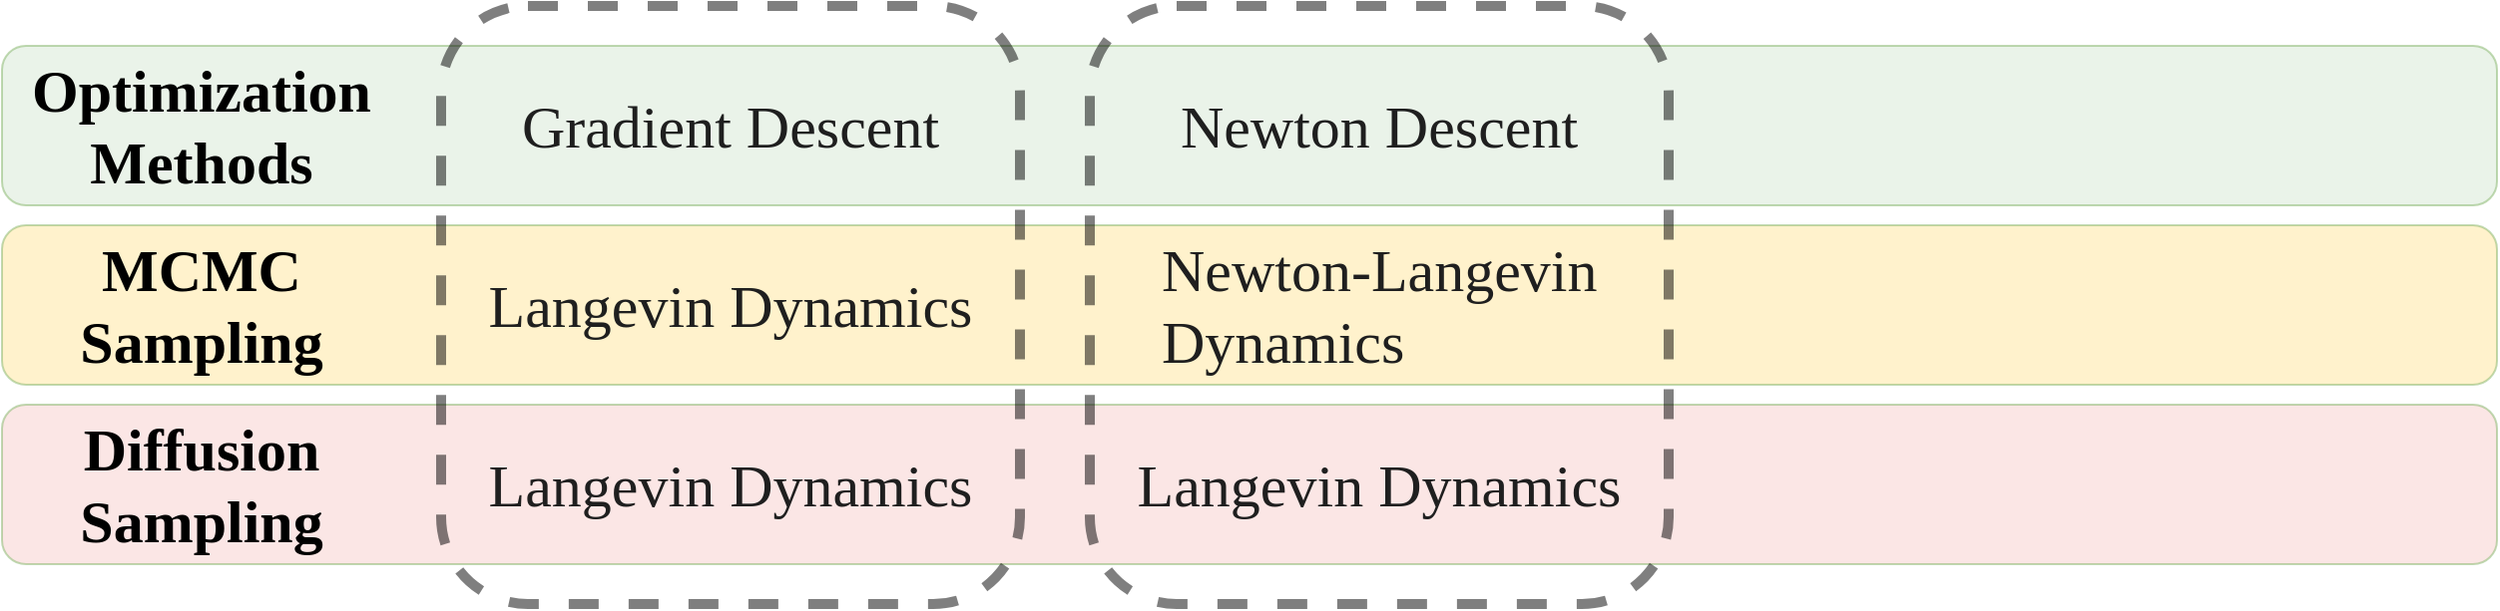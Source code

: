 <mxfile version="24.7.7">
  <diagram name="第 1 页" id="AqxzG7m0g4bZ2bkXmMBC">
    <mxGraphModel dx="1631" dy="932" grid="1" gridSize="10" guides="1" tooltips="1" connect="1" arrows="1" fold="1" page="1" pageScale="1" pageWidth="1654" pageHeight="1169" math="0" shadow="0">
      <root>
        <mxCell id="0" />
        <mxCell id="1" parent="0" />
        <mxCell id="GNqJ07BhzFK_fjSl9vvM-1" value="" style="rounded=1;whiteSpace=wrap;html=1;fillColor=#d5e8d4;strokeColor=#82b366;opacity=50;" vertex="1" parent="1">
          <mxGeometry x="30" y="330" width="1250" height="80" as="geometry" />
        </mxCell>
        <mxCell id="GNqJ07BhzFK_fjSl9vvM-2" value="" style="rounded=1;whiteSpace=wrap;html=1;fillColor=#FFE599;strokeColor=#82b366;opacity=50;" vertex="1" parent="1">
          <mxGeometry x="30" y="420" width="1250" height="80" as="geometry" />
        </mxCell>
        <mxCell id="GNqJ07BhzFK_fjSl9vvM-3" value="" style="rounded=1;whiteSpace=wrap;html=1;fillColor=#F8CECC;strokeColor=#82b366;opacity=50;" vertex="1" parent="1">
          <mxGeometry x="30" y="510" width="1250" height="80" as="geometry" />
        </mxCell>
        <mxCell id="GNqJ07BhzFK_fjSl9vvM-4" value="" style="rounded=1;whiteSpace=wrap;html=1;fillColor=none;strokeColor=#000000;opacity=50;dashed=1;strokeWidth=5;" vertex="1" parent="1">
          <mxGeometry x="250" y="310" width="290" height="300" as="geometry" />
        </mxCell>
        <mxCell id="GNqJ07BhzFK_fjSl9vvM-6" value="&lt;font face=&quot;Times New Roman&quot; style=&quot;font-size: 30px;&quot;&gt;&lt;b&gt;Optimization Methods&lt;/b&gt;&lt;/font&gt;" style="text;html=1;align=center;verticalAlign=middle;whiteSpace=wrap;rounded=0;" vertex="1" parent="1">
          <mxGeometry x="100" y="335" width="60" height="70" as="geometry" />
        </mxCell>
        <mxCell id="GNqJ07BhzFK_fjSl9vvM-7" value="&lt;font face=&quot;Times New Roman&quot; style=&quot;font-size: 30px;&quot;&gt;&lt;b&gt;MCMC Sampling&lt;/b&gt;&lt;/font&gt;" style="text;html=1;align=center;verticalAlign=middle;whiteSpace=wrap;rounded=0;" vertex="1" parent="1">
          <mxGeometry x="100" y="445" width="60" height="30" as="geometry" />
        </mxCell>
        <mxCell id="GNqJ07BhzFK_fjSl9vvM-9" value="&lt;font face=&quot;Times New Roman&quot; style=&quot;font-size: 30px;&quot;&gt;&lt;b&gt;Diffusion Sampling&lt;/b&gt;&lt;/font&gt;" style="text;html=1;align=center;verticalAlign=middle;whiteSpace=wrap;rounded=0;" vertex="1" parent="1">
          <mxGeometry x="100" y="535" width="60" height="30" as="geometry" />
        </mxCell>
        <mxCell id="GNqJ07BhzFK_fjSl9vvM-12" value="&lt;span style=&quot;color: rgb(31, 31, 31); font-family: &amp;quot;Times New Roman&amp;quot;; text-align: left;&quot;&gt;&lt;font style=&quot;font-size: 30px;&quot;&gt;Gradient Descent&lt;/font&gt;&lt;/span&gt;" style="rounded=1;whiteSpace=wrap;html=1;fillColor=none;strokeColor=none;opacity=30;gradientColor=none;" vertex="1" parent="1">
          <mxGeometry x="245" y="315" width="300" height="110" as="geometry" />
        </mxCell>
        <mxCell id="GNqJ07BhzFK_fjSl9vvM-14" value="&lt;div style=&quot;text-align: left;&quot;&gt;&lt;span style=&quot;background-color: initial; font-size: 30px;&quot;&gt;&lt;font face=&quot;Times New Roman&quot; color=&quot;#1f1f1f&quot;&gt;Langevin Dynamics&lt;/font&gt;&lt;/span&gt;&lt;/div&gt;" style="rounded=1;whiteSpace=wrap;html=1;fillColor=none;strokeColor=none;opacity=30;gradientColor=none;" vertex="1" parent="1">
          <mxGeometry x="245" y="405" width="300" height="110" as="geometry" />
        </mxCell>
        <mxCell id="GNqJ07BhzFK_fjSl9vvM-15" value="&lt;div style=&quot;text-align: left;&quot;&gt;&lt;span style=&quot;background-color: initial; font-size: 30px;&quot;&gt;&lt;font face=&quot;Times New Roman&quot; color=&quot;#1f1f1f&quot;&gt;Langevin Dynamics&lt;/font&gt;&lt;/span&gt;&lt;/div&gt;" style="rounded=1;whiteSpace=wrap;html=1;fillColor=none;strokeColor=none;opacity=30;gradientColor=none;" vertex="1" parent="1">
          <mxGeometry x="245" y="495" width="300" height="110" as="geometry" />
        </mxCell>
        <mxCell id="GNqJ07BhzFK_fjSl9vvM-16" value="" style="rounded=1;whiteSpace=wrap;html=1;fillColor=none;strokeColor=#000000;opacity=50;dashed=1;strokeWidth=5;" vertex="1" parent="1">
          <mxGeometry x="575" y="310" width="290" height="300" as="geometry" />
        </mxCell>
        <mxCell id="GNqJ07BhzFK_fjSl9vvM-17" value="&lt;span style=&quot;color: rgb(31, 31, 31); font-family: &amp;quot;Times New Roman&amp;quot;; text-align: left;&quot;&gt;&lt;font style=&quot;font-size: 30px;&quot;&gt;Newton Descent&lt;/font&gt;&lt;/span&gt;" style="rounded=1;whiteSpace=wrap;html=1;fillColor=none;strokeColor=none;opacity=30;gradientColor=none;" vertex="1" parent="1">
          <mxGeometry x="570" y="315" width="300" height="110" as="geometry" />
        </mxCell>
        <mxCell id="GNqJ07BhzFK_fjSl9vvM-18" value="&lt;div style=&quot;text-align: left;&quot;&gt;&lt;span style=&quot;background-color: initial; font-size: 30px;&quot;&gt;&lt;font face=&quot;Times New Roman&quot; color=&quot;#1f1f1f&quot;&gt;Newton-Langevin Dynamics&lt;/font&gt;&lt;/span&gt;&lt;/div&gt;" style="rounded=1;whiteSpace=wrap;html=1;fillColor=none;strokeColor=none;opacity=30;gradientColor=none;" vertex="1" parent="1">
          <mxGeometry x="610" y="405" width="300" height="110" as="geometry" />
        </mxCell>
        <mxCell id="GNqJ07BhzFK_fjSl9vvM-19" value="&lt;div style=&quot;text-align: left;&quot;&gt;&lt;span style=&quot;background-color: initial; font-size: 30px;&quot;&gt;&lt;font face=&quot;Times New Roman&quot; color=&quot;#1f1f1f&quot;&gt;Langevin Dynamics&lt;/font&gt;&lt;/span&gt;&lt;/div&gt;" style="rounded=1;whiteSpace=wrap;html=1;fillColor=none;strokeColor=none;opacity=30;gradientColor=none;" vertex="1" parent="1">
          <mxGeometry x="570" y="495" width="300" height="110" as="geometry" />
        </mxCell>
      </root>
    </mxGraphModel>
  </diagram>
</mxfile>
